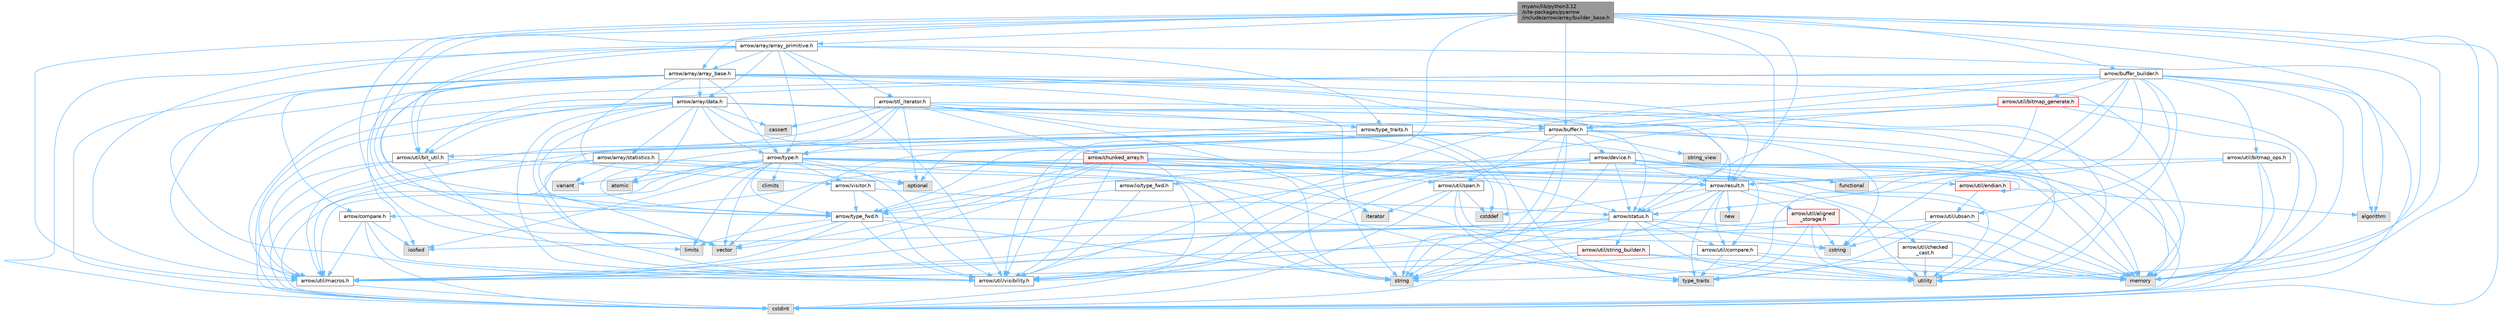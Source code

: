 digraph "myenv/lib/python3.12/site-packages/pyarrow/include/arrow/array/builder_base.h"
{
 // LATEX_PDF_SIZE
  bgcolor="transparent";
  edge [fontname=Helvetica,fontsize=10,labelfontname=Helvetica,labelfontsize=10];
  node [fontname=Helvetica,fontsize=10,shape=box,height=0.2,width=0.4];
  Node1 [id="Node000001",label="myenv/lib/python3.12\l/site-packages/pyarrow\l/include/arrow/array/builder_base.h",height=0.2,width=0.4,color="gray40", fillcolor="grey60", style="filled", fontcolor="black",tooltip=" "];
  Node1 -> Node2 [id="edge1_Node000001_Node000002",color="steelblue1",style="solid",tooltip=" "];
  Node2 [id="Node000002",label="algorithm",height=0.2,width=0.4,color="grey60", fillcolor="#E0E0E0", style="filled",tooltip=" "];
  Node1 -> Node3 [id="edge2_Node000001_Node000003",color="steelblue1",style="solid",tooltip=" "];
  Node3 [id="Node000003",label="cstdint",height=0.2,width=0.4,color="grey60", fillcolor="#E0E0E0", style="filled",tooltip=" "];
  Node1 -> Node4 [id="edge3_Node000001_Node000004",color="steelblue1",style="solid",tooltip=" "];
  Node4 [id="Node000004",label="limits",height=0.2,width=0.4,color="grey60", fillcolor="#E0E0E0", style="filled",tooltip=" "];
  Node1 -> Node5 [id="edge4_Node000001_Node000005",color="steelblue1",style="solid",tooltip=" "];
  Node5 [id="Node000005",label="memory",height=0.2,width=0.4,color="grey60", fillcolor="#E0E0E0", style="filled",tooltip=" "];
  Node1 -> Node6 [id="edge5_Node000001_Node000006",color="steelblue1",style="solid",tooltip=" "];
  Node6 [id="Node000006",label="utility",height=0.2,width=0.4,color="grey60", fillcolor="#E0E0E0", style="filled",tooltip=" "];
  Node1 -> Node7 [id="edge6_Node000001_Node000007",color="steelblue1",style="solid",tooltip=" "];
  Node7 [id="Node000007",label="vector",height=0.2,width=0.4,color="grey60", fillcolor="#E0E0E0", style="filled",tooltip=" "];
  Node1 -> Node8 [id="edge7_Node000001_Node000008",color="steelblue1",style="solid",tooltip=" "];
  Node8 [id="Node000008",label="arrow/array/array_base.h",height=0.2,width=0.4,color="grey40", fillcolor="white", style="filled",URL="$array__base_8h.html",tooltip=" "];
  Node8 -> Node3 [id="edge8_Node000008_Node000003",color="steelblue1",style="solid",tooltip=" "];
  Node8 -> Node9 [id="edge9_Node000008_Node000009",color="steelblue1",style="solid",tooltip=" "];
  Node9 [id="Node000009",label="iosfwd",height=0.2,width=0.4,color="grey60", fillcolor="#E0E0E0", style="filled",tooltip=" "];
  Node8 -> Node5 [id="edge10_Node000008_Node000005",color="steelblue1",style="solid",tooltip=" "];
  Node8 -> Node10 [id="edge11_Node000008_Node000010",color="steelblue1",style="solid",tooltip=" "];
  Node10 [id="Node000010",label="string",height=0.2,width=0.4,color="grey60", fillcolor="#E0E0E0", style="filled",tooltip=" "];
  Node8 -> Node7 [id="edge12_Node000008_Node000007",color="steelblue1",style="solid",tooltip=" "];
  Node8 -> Node11 [id="edge13_Node000008_Node000011",color="steelblue1",style="solid",tooltip=" "];
  Node11 [id="Node000011",label="arrow/array/data.h",height=0.2,width=0.4,color="grey40", fillcolor="white", style="filled",URL="$data_8h.html",tooltip=" "];
  Node11 -> Node12 [id="edge14_Node000011_Node000012",color="steelblue1",style="solid",tooltip=" "];
  Node12 [id="Node000012",label="atomic",height=0.2,width=0.4,color="grey60", fillcolor="#E0E0E0", style="filled",tooltip=" "];
  Node11 -> Node13 [id="edge15_Node000011_Node000013",color="steelblue1",style="solid",tooltip=" "];
  Node13 [id="Node000013",label="cassert",height=0.2,width=0.4,color="grey60", fillcolor="#E0E0E0", style="filled",tooltip=" "];
  Node11 -> Node3 [id="edge16_Node000011_Node000003",color="steelblue1",style="solid",tooltip=" "];
  Node11 -> Node5 [id="edge17_Node000011_Node000005",color="steelblue1",style="solid",tooltip=" "];
  Node11 -> Node6 [id="edge18_Node000011_Node000006",color="steelblue1",style="solid",tooltip=" "];
  Node11 -> Node7 [id="edge19_Node000011_Node000007",color="steelblue1",style="solid",tooltip=" "];
  Node11 -> Node14 [id="edge20_Node000011_Node000014",color="steelblue1",style="solid",tooltip=" "];
  Node14 [id="Node000014",label="arrow/array/statistics.h",height=0.2,width=0.4,color="grey40", fillcolor="white", style="filled",URL="$arrow_2array_2statistics_8h.html",tooltip=" "];
  Node14 -> Node3 [id="edge21_Node000014_Node000003",color="steelblue1",style="solid",tooltip=" "];
  Node14 -> Node15 [id="edge22_Node000014_Node000015",color="steelblue1",style="solid",tooltip=" "];
  Node15 [id="Node000015",label="optional",height=0.2,width=0.4,color="grey60", fillcolor="#E0E0E0", style="filled",tooltip=" "];
  Node14 -> Node10 [id="edge23_Node000014_Node000010",color="steelblue1",style="solid",tooltip=" "];
  Node14 -> Node16 [id="edge24_Node000014_Node000016",color="steelblue1",style="solid",tooltip=" "];
  Node16 [id="Node000016",label="variant",height=0.2,width=0.4,color="grey60", fillcolor="#E0E0E0", style="filled",tooltip=" "];
  Node14 -> Node17 [id="edge25_Node000014_Node000017",color="steelblue1",style="solid",tooltip=" "];
  Node17 [id="Node000017",label="arrow/util/visibility.h",height=0.2,width=0.4,color="grey40", fillcolor="white", style="filled",URL="$include_2arrow_2util_2visibility_8h.html",tooltip=" "];
  Node11 -> Node18 [id="edge26_Node000011_Node000018",color="steelblue1",style="solid",tooltip=" "];
  Node18 [id="Node000018",label="arrow/buffer.h",height=0.2,width=0.4,color="grey40", fillcolor="white", style="filled",URL="$buffer_8h.html",tooltip=" "];
  Node18 -> Node3 [id="edge27_Node000018_Node000003",color="steelblue1",style="solid",tooltip=" "];
  Node18 -> Node19 [id="edge28_Node000018_Node000019",color="steelblue1",style="solid",tooltip=" "];
  Node19 [id="Node000019",label="cstring",height=0.2,width=0.4,color="grey60", fillcolor="#E0E0E0", style="filled",tooltip=" "];
  Node18 -> Node5 [id="edge29_Node000018_Node000005",color="steelblue1",style="solid",tooltip=" "];
  Node18 -> Node15 [id="edge30_Node000018_Node000015",color="steelblue1",style="solid",tooltip=" "];
  Node18 -> Node10 [id="edge31_Node000018_Node000010",color="steelblue1",style="solid",tooltip=" "];
  Node18 -> Node20 [id="edge32_Node000018_Node000020",color="steelblue1",style="solid",tooltip=" "];
  Node20 [id="Node000020",label="string_view",height=0.2,width=0.4,color="grey60", fillcolor="#E0E0E0", style="filled",tooltip=" "];
  Node18 -> Node6 [id="edge33_Node000018_Node000006",color="steelblue1",style="solid",tooltip=" "];
  Node18 -> Node7 [id="edge34_Node000018_Node000007",color="steelblue1",style="solid",tooltip=" "];
  Node18 -> Node21 [id="edge35_Node000018_Node000021",color="steelblue1",style="solid",tooltip=" "];
  Node21 [id="Node000021",label="arrow/device.h",height=0.2,width=0.4,color="grey40", fillcolor="white", style="filled",URL="$device_8h.html",tooltip=" "];
  Node21 -> Node3 [id="edge36_Node000021_Node000003",color="steelblue1",style="solid",tooltip=" "];
  Node21 -> Node22 [id="edge37_Node000021_Node000022",color="steelblue1",style="solid",tooltip=" "];
  Node22 [id="Node000022",label="functional",height=0.2,width=0.4,color="grey60", fillcolor="#E0E0E0", style="filled",tooltip=" "];
  Node21 -> Node5 [id="edge38_Node000021_Node000005",color="steelblue1",style="solid",tooltip=" "];
  Node21 -> Node10 [id="edge39_Node000021_Node000010",color="steelblue1",style="solid",tooltip=" "];
  Node21 -> Node23 [id="edge40_Node000021_Node000023",color="steelblue1",style="solid",tooltip=" "];
  Node23 [id="Node000023",label="arrow/io/type_fwd.h",height=0.2,width=0.4,color="grey40", fillcolor="white", style="filled",URL="$arrow_2io_2type__fwd_8h.html",tooltip=" "];
  Node23 -> Node24 [id="edge41_Node000023_Node000024",color="steelblue1",style="solid",tooltip=" "];
  Node24 [id="Node000024",label="arrow/type_fwd.h",height=0.2,width=0.4,color="grey40", fillcolor="white", style="filled",URL="$arrow_2type__fwd_8h.html",tooltip=" "];
  Node24 -> Node4 [id="edge42_Node000024_Node000004",color="steelblue1",style="solid",tooltip=" "];
  Node24 -> Node5 [id="edge43_Node000024_Node000005",color="steelblue1",style="solid",tooltip=" "];
  Node24 -> Node10 [id="edge44_Node000024_Node000010",color="steelblue1",style="solid",tooltip=" "];
  Node24 -> Node7 [id="edge45_Node000024_Node000007",color="steelblue1",style="solid",tooltip=" "];
  Node24 -> Node25 [id="edge46_Node000024_Node000025",color="steelblue1",style="solid",tooltip=" "];
  Node25 [id="Node000025",label="arrow/util/macros.h",height=0.2,width=0.4,color="grey40", fillcolor="white", style="filled",URL="$macros_8h.html",tooltip=" "];
  Node25 -> Node3 [id="edge47_Node000025_Node000003",color="steelblue1",style="solid",tooltip=" "];
  Node24 -> Node17 [id="edge48_Node000024_Node000017",color="steelblue1",style="solid",tooltip=" "];
  Node23 -> Node17 [id="edge49_Node000023_Node000017",color="steelblue1",style="solid",tooltip=" "];
  Node21 -> Node26 [id="edge50_Node000021_Node000026",color="steelblue1",style="solid",tooltip=" "];
  Node26 [id="Node000026",label="arrow/result.h",height=0.2,width=0.4,color="grey40", fillcolor="white", style="filled",URL="$result_8h.html",tooltip=" "];
  Node26 -> Node27 [id="edge51_Node000026_Node000027",color="steelblue1",style="solid",tooltip=" "];
  Node27 [id="Node000027",label="cstddef",height=0.2,width=0.4,color="grey60", fillcolor="#E0E0E0", style="filled",tooltip=" "];
  Node26 -> Node28 [id="edge52_Node000026_Node000028",color="steelblue1",style="solid",tooltip=" "];
  Node28 [id="Node000028",label="new",height=0.2,width=0.4,color="grey60", fillcolor="#E0E0E0", style="filled",tooltip=" "];
  Node26 -> Node10 [id="edge53_Node000026_Node000010",color="steelblue1",style="solid",tooltip=" "];
  Node26 -> Node29 [id="edge54_Node000026_Node000029",color="steelblue1",style="solid",tooltip=" "];
  Node29 [id="Node000029",label="type_traits",height=0.2,width=0.4,color="grey60", fillcolor="#E0E0E0", style="filled",tooltip=" "];
  Node26 -> Node6 [id="edge55_Node000026_Node000006",color="steelblue1",style="solid",tooltip=" "];
  Node26 -> Node30 [id="edge56_Node000026_Node000030",color="steelblue1",style="solid",tooltip=" "];
  Node30 [id="Node000030",label="arrow/status.h",height=0.2,width=0.4,color="grey40", fillcolor="white", style="filled",URL="$status_8h.html",tooltip=" "];
  Node30 -> Node19 [id="edge57_Node000030_Node000019",color="steelblue1",style="solid",tooltip=" "];
  Node30 -> Node9 [id="edge58_Node000030_Node000009",color="steelblue1",style="solid",tooltip=" "];
  Node30 -> Node5 [id="edge59_Node000030_Node000005",color="steelblue1",style="solid",tooltip=" "];
  Node30 -> Node10 [id="edge60_Node000030_Node000010",color="steelblue1",style="solid",tooltip=" "];
  Node30 -> Node6 [id="edge61_Node000030_Node000006",color="steelblue1",style="solid",tooltip=" "];
  Node30 -> Node31 [id="edge62_Node000030_Node000031",color="steelblue1",style="solid",tooltip=" "];
  Node31 [id="Node000031",label="arrow/util/compare.h",height=0.2,width=0.4,color="grey40", fillcolor="white", style="filled",URL="$util_2compare_8h.html",tooltip=" "];
  Node31 -> Node5 [id="edge63_Node000031_Node000005",color="steelblue1",style="solid",tooltip=" "];
  Node31 -> Node29 [id="edge64_Node000031_Node000029",color="steelblue1",style="solid",tooltip=" "];
  Node31 -> Node6 [id="edge65_Node000031_Node000006",color="steelblue1",style="solid",tooltip=" "];
  Node31 -> Node25 [id="edge66_Node000031_Node000025",color="steelblue1",style="solid",tooltip=" "];
  Node30 -> Node25 [id="edge67_Node000030_Node000025",color="steelblue1",style="solid",tooltip=" "];
  Node30 -> Node32 [id="edge68_Node000030_Node000032",color="steelblue1",style="solid",tooltip=" "];
  Node32 [id="Node000032",label="arrow/util/string_builder.h",height=0.2,width=0.4,color="red", fillcolor="#FFF0F0", style="filled",URL="$string__builder_8h.html",tooltip=" "];
  Node32 -> Node5 [id="edge69_Node000032_Node000005",color="steelblue1",style="solid",tooltip=" "];
  Node32 -> Node10 [id="edge70_Node000032_Node000010",color="steelblue1",style="solid",tooltip=" "];
  Node32 -> Node6 [id="edge71_Node000032_Node000006",color="steelblue1",style="solid",tooltip=" "];
  Node32 -> Node17 [id="edge72_Node000032_Node000017",color="steelblue1",style="solid",tooltip=" "];
  Node30 -> Node17 [id="edge73_Node000030_Node000017",color="steelblue1",style="solid",tooltip=" "];
  Node26 -> Node34 [id="edge74_Node000026_Node000034",color="steelblue1",style="solid",tooltip=" "];
  Node34 [id="Node000034",label="arrow/util/aligned\l_storage.h",height=0.2,width=0.4,color="red", fillcolor="#FFF0F0", style="filled",URL="$aligned__storage_8h.html",tooltip=" "];
  Node34 -> Node19 [id="edge75_Node000034_Node000019",color="steelblue1",style="solid",tooltip=" "];
  Node34 -> Node29 [id="edge76_Node000034_Node000029",color="steelblue1",style="solid",tooltip=" "];
  Node34 -> Node6 [id="edge77_Node000034_Node000006",color="steelblue1",style="solid",tooltip=" "];
  Node34 -> Node25 [id="edge78_Node000034_Node000025",color="steelblue1",style="solid",tooltip=" "];
  Node26 -> Node31 [id="edge79_Node000026_Node000031",color="steelblue1",style="solid",tooltip=" "];
  Node21 -> Node30 [id="edge80_Node000021_Node000030",color="steelblue1",style="solid",tooltip=" "];
  Node21 -> Node24 [id="edge81_Node000021_Node000024",color="steelblue1",style="solid",tooltip=" "];
  Node21 -> Node31 [id="edge82_Node000021_Node000031",color="steelblue1",style="solid",tooltip=" "];
  Node21 -> Node25 [id="edge83_Node000021_Node000025",color="steelblue1",style="solid",tooltip=" "];
  Node21 -> Node17 [id="edge84_Node000021_Node000017",color="steelblue1",style="solid",tooltip=" "];
  Node18 -> Node30 [id="edge85_Node000018_Node000030",color="steelblue1",style="solid",tooltip=" "];
  Node18 -> Node24 [id="edge86_Node000018_Node000024",color="steelblue1",style="solid",tooltip=" "];
  Node18 -> Node25 [id="edge87_Node000018_Node000025",color="steelblue1",style="solid",tooltip=" "];
  Node18 -> Node36 [id="edge88_Node000018_Node000036",color="steelblue1",style="solid",tooltip=" "];
  Node36 [id="Node000036",label="arrow/util/span.h",height=0.2,width=0.4,color="grey40", fillcolor="white", style="filled",URL="$span_8h.html",tooltip=" "];
  Node36 -> Node27 [id="edge89_Node000036_Node000027",color="steelblue1",style="solid",tooltip=" "];
  Node36 -> Node3 [id="edge90_Node000036_Node000003",color="steelblue1",style="solid",tooltip=" "];
  Node36 -> Node19 [id="edge91_Node000036_Node000019",color="steelblue1",style="solid",tooltip=" "];
  Node36 -> Node37 [id="edge92_Node000036_Node000037",color="steelblue1",style="solid",tooltip=" "];
  Node37 [id="Node000037",label="iterator",height=0.2,width=0.4,color="grey60", fillcolor="#E0E0E0", style="filled",tooltip=" "];
  Node36 -> Node29 [id="edge93_Node000036_Node000029",color="steelblue1",style="solid",tooltip=" "];
  Node18 -> Node17 [id="edge94_Node000018_Node000017",color="steelblue1",style="solid",tooltip=" "];
  Node11 -> Node26 [id="edge95_Node000011_Node000026",color="steelblue1",style="solid",tooltip=" "];
  Node11 -> Node38 [id="edge96_Node000011_Node000038",color="steelblue1",style="solid",tooltip=" "];
  Node38 [id="Node000038",label="arrow/type.h",height=0.2,width=0.4,color="grey40", fillcolor="white", style="filled",URL="$type_8h.html",tooltip=" "];
  Node38 -> Node12 [id="edge97_Node000038_Node000012",color="steelblue1",style="solid",tooltip=" "];
  Node38 -> Node39 [id="edge98_Node000038_Node000039",color="steelblue1",style="solid",tooltip=" "];
  Node39 [id="Node000039",label="climits",height=0.2,width=0.4,color="grey60", fillcolor="#E0E0E0", style="filled",tooltip=" "];
  Node38 -> Node3 [id="edge99_Node000038_Node000003",color="steelblue1",style="solid",tooltip=" "];
  Node38 -> Node9 [id="edge100_Node000038_Node000009",color="steelblue1",style="solid",tooltip=" "];
  Node38 -> Node4 [id="edge101_Node000038_Node000004",color="steelblue1",style="solid",tooltip=" "];
  Node38 -> Node5 [id="edge102_Node000038_Node000005",color="steelblue1",style="solid",tooltip=" "];
  Node38 -> Node15 [id="edge103_Node000038_Node000015",color="steelblue1",style="solid",tooltip=" "];
  Node38 -> Node10 [id="edge104_Node000038_Node000010",color="steelblue1",style="solid",tooltip=" "];
  Node38 -> Node6 [id="edge105_Node000038_Node000006",color="steelblue1",style="solid",tooltip=" "];
  Node38 -> Node16 [id="edge106_Node000038_Node000016",color="steelblue1",style="solid",tooltip=" "];
  Node38 -> Node7 [id="edge107_Node000038_Node000007",color="steelblue1",style="solid",tooltip=" "];
  Node38 -> Node26 [id="edge108_Node000038_Node000026",color="steelblue1",style="solid",tooltip=" "];
  Node38 -> Node24 [id="edge109_Node000038_Node000024",color="steelblue1",style="solid",tooltip=" "];
  Node38 -> Node40 [id="edge110_Node000038_Node000040",color="steelblue1",style="solid",tooltip=" "];
  Node40 [id="Node000040",label="arrow/util/checked\l_cast.h",height=0.2,width=0.4,color="grey40", fillcolor="white", style="filled",URL="$checked__cast_8h.html",tooltip=" "];
  Node40 -> Node5 [id="edge111_Node000040_Node000005",color="steelblue1",style="solid",tooltip=" "];
  Node40 -> Node29 [id="edge112_Node000040_Node000029",color="steelblue1",style="solid",tooltip=" "];
  Node40 -> Node6 [id="edge113_Node000040_Node000006",color="steelblue1",style="solid",tooltip=" "];
  Node38 -> Node41 [id="edge114_Node000038_Node000041",color="steelblue1",style="solid",tooltip=" "];
  Node41 [id="Node000041",label="arrow/util/endian.h",height=0.2,width=0.4,color="red", fillcolor="#FFF0F0", style="filled",URL="$endian_8h.html",tooltip=" "];
  Node41 -> Node41 [id="edge115_Node000041_Node000041",color="steelblue1",style="solid",tooltip=" "];
  Node41 -> Node2 [id="edge116_Node000041_Node000002",color="steelblue1",style="solid",tooltip=" "];
  Node41 -> Node44 [id="edge117_Node000041_Node000044",color="steelblue1",style="solid",tooltip=" "];
  Node44 [id="Node000044",label="arrow/util/ubsan.h",height=0.2,width=0.4,color="grey40", fillcolor="white", style="filled",URL="$ubsan_8h.html",tooltip=" "];
  Node44 -> Node19 [id="edge118_Node000044_Node000019",color="steelblue1",style="solid",tooltip=" "];
  Node44 -> Node5 [id="edge119_Node000044_Node000005",color="steelblue1",style="solid",tooltip=" "];
  Node44 -> Node29 [id="edge120_Node000044_Node000029",color="steelblue1",style="solid",tooltip=" "];
  Node44 -> Node25 [id="edge121_Node000044_Node000025",color="steelblue1",style="solid",tooltip=" "];
  Node38 -> Node25 [id="edge122_Node000038_Node000025",color="steelblue1",style="solid",tooltip=" "];
  Node38 -> Node17 [id="edge123_Node000038_Node000017",color="steelblue1",style="solid",tooltip=" "];
  Node38 -> Node45 [id="edge124_Node000038_Node000045",color="steelblue1",style="solid",tooltip=" "];
  Node45 [id="Node000045",label="arrow/visitor.h",height=0.2,width=0.4,color="grey40", fillcolor="white", style="filled",URL="$visitor_8h.html",tooltip=" "];
  Node45 -> Node30 [id="edge125_Node000045_Node000030",color="steelblue1",style="solid",tooltip=" "];
  Node45 -> Node24 [id="edge126_Node000045_Node000024",color="steelblue1",style="solid",tooltip=" "];
  Node45 -> Node17 [id="edge127_Node000045_Node000017",color="steelblue1",style="solid",tooltip=" "];
  Node11 -> Node24 [id="edge128_Node000011_Node000024",color="steelblue1",style="solid",tooltip=" "];
  Node11 -> Node46 [id="edge129_Node000011_Node000046",color="steelblue1",style="solid",tooltip=" "];
  Node46 [id="Node000046",label="arrow/util/bit_util.h",height=0.2,width=0.4,color="grey40", fillcolor="white", style="filled",URL="$bit__util_8h.html",tooltip=" "];
  Node46 -> Node3 [id="edge130_Node000046_Node000003",color="steelblue1",style="solid",tooltip=" "];
  Node46 -> Node29 [id="edge131_Node000046_Node000029",color="steelblue1",style="solid",tooltip=" "];
  Node46 -> Node25 [id="edge132_Node000046_Node000025",color="steelblue1",style="solid",tooltip=" "];
  Node46 -> Node17 [id="edge133_Node000046_Node000017",color="steelblue1",style="solid",tooltip=" "];
  Node11 -> Node25 [id="edge134_Node000011_Node000025",color="steelblue1",style="solid",tooltip=" "];
  Node11 -> Node36 [id="edge135_Node000011_Node000036",color="steelblue1",style="solid",tooltip=" "];
  Node11 -> Node17 [id="edge136_Node000011_Node000017",color="steelblue1",style="solid",tooltip=" "];
  Node8 -> Node18 [id="edge137_Node000008_Node000018",color="steelblue1",style="solid",tooltip=" "];
  Node8 -> Node47 [id="edge138_Node000008_Node000047",color="steelblue1",style="solid",tooltip=" "];
  Node47 [id="Node000047",label="arrow/compare.h",height=0.2,width=0.4,color="grey40", fillcolor="white", style="filled",URL="$compare_8h.html",tooltip=" "];
  Node47 -> Node3 [id="edge139_Node000047_Node000003",color="steelblue1",style="solid",tooltip=" "];
  Node47 -> Node9 [id="edge140_Node000047_Node000009",color="steelblue1",style="solid",tooltip=" "];
  Node47 -> Node25 [id="edge141_Node000047_Node000025",color="steelblue1",style="solid",tooltip=" "];
  Node47 -> Node17 [id="edge142_Node000047_Node000017",color="steelblue1",style="solid",tooltip=" "];
  Node8 -> Node26 [id="edge143_Node000008_Node000026",color="steelblue1",style="solid",tooltip=" "];
  Node8 -> Node30 [id="edge144_Node000008_Node000030",color="steelblue1",style="solid",tooltip=" "];
  Node8 -> Node38 [id="edge145_Node000008_Node000038",color="steelblue1",style="solid",tooltip=" "];
  Node8 -> Node46 [id="edge146_Node000008_Node000046",color="steelblue1",style="solid",tooltip=" "];
  Node8 -> Node25 [id="edge147_Node000008_Node000025",color="steelblue1",style="solid",tooltip=" "];
  Node8 -> Node17 [id="edge148_Node000008_Node000017",color="steelblue1",style="solid",tooltip=" "];
  Node8 -> Node45 [id="edge149_Node000008_Node000045",color="steelblue1",style="solid",tooltip=" "];
  Node1 -> Node48 [id="edge150_Node000001_Node000048",color="steelblue1",style="solid",tooltip=" "];
  Node48 [id="Node000048",label="arrow/array/array_primitive.h",height=0.2,width=0.4,color="grey40", fillcolor="white", style="filled",URL="$array__primitive_8h.html",tooltip=" "];
  Node48 -> Node3 [id="edge151_Node000048_Node000003",color="steelblue1",style="solid",tooltip=" "];
  Node48 -> Node5 [id="edge152_Node000048_Node000005",color="steelblue1",style="solid",tooltip=" "];
  Node48 -> Node8 [id="edge153_Node000048_Node000008",color="steelblue1",style="solid",tooltip=" "];
  Node48 -> Node11 [id="edge154_Node000048_Node000011",color="steelblue1",style="solid",tooltip=" "];
  Node48 -> Node49 [id="edge155_Node000048_Node000049",color="steelblue1",style="solid",tooltip=" "];
  Node49 [id="Node000049",label="arrow/stl_iterator.h",height=0.2,width=0.4,color="grey40", fillcolor="white", style="filled",URL="$stl__iterator_8h.html",tooltip=" "];
  Node49 -> Node13 [id="edge156_Node000049_Node000013",color="steelblue1",style="solid",tooltip=" "];
  Node49 -> Node27 [id="edge157_Node000049_Node000027",color="steelblue1",style="solid",tooltip=" "];
  Node49 -> Node37 [id="edge158_Node000049_Node000037",color="steelblue1",style="solid",tooltip=" "];
  Node49 -> Node15 [id="edge159_Node000049_Node000015",color="steelblue1",style="solid",tooltip=" "];
  Node49 -> Node6 [id="edge160_Node000049_Node000006",color="steelblue1",style="solid",tooltip=" "];
  Node49 -> Node50 [id="edge161_Node000049_Node000050",color="steelblue1",style="solid",tooltip=" "];
  Node50 [id="Node000050",label="arrow/chunked_array.h",height=0.2,width=0.4,color="red", fillcolor="#FFF0F0", style="filled",URL="$chunked__array_8h.html",tooltip=" "];
  Node50 -> Node3 [id="edge162_Node000050_Node000003",color="steelblue1",style="solid",tooltip=" "];
  Node50 -> Node5 [id="edge163_Node000050_Node000005",color="steelblue1",style="solid",tooltip=" "];
  Node50 -> Node10 [id="edge164_Node000050_Node000010",color="steelblue1",style="solid",tooltip=" "];
  Node50 -> Node6 [id="edge165_Node000050_Node000006",color="steelblue1",style="solid",tooltip=" "];
  Node50 -> Node7 [id="edge166_Node000050_Node000007",color="steelblue1",style="solid",tooltip=" "];
  Node50 -> Node47 [id="edge167_Node000050_Node000047",color="steelblue1",style="solid",tooltip=" "];
  Node50 -> Node26 [id="edge168_Node000050_Node000026",color="steelblue1",style="solid",tooltip=" "];
  Node50 -> Node30 [id="edge169_Node000050_Node000030",color="steelblue1",style="solid",tooltip=" "];
  Node50 -> Node24 [id="edge170_Node000050_Node000024",color="steelblue1",style="solid",tooltip=" "];
  Node50 -> Node25 [id="edge171_Node000050_Node000025",color="steelblue1",style="solid",tooltip=" "];
  Node50 -> Node17 [id="edge172_Node000050_Node000017",color="steelblue1",style="solid",tooltip=" "];
  Node49 -> Node38 [id="edge173_Node000049_Node000038",color="steelblue1",style="solid",tooltip=" "];
  Node49 -> Node24 [id="edge174_Node000049_Node000024",color="steelblue1",style="solid",tooltip=" "];
  Node49 -> Node54 [id="edge175_Node000049_Node000054",color="steelblue1",style="solid",tooltip=" "];
  Node54 [id="Node000054",label="arrow/type_traits.h",height=0.2,width=0.4,color="grey40", fillcolor="white", style="filled",URL="$include_2arrow_2type__traits_8h.html",tooltip=" "];
  Node54 -> Node5 [id="edge176_Node000054_Node000005",color="steelblue1",style="solid",tooltip=" "];
  Node54 -> Node10 [id="edge177_Node000054_Node000010",color="steelblue1",style="solid",tooltip=" "];
  Node54 -> Node29 [id="edge178_Node000054_Node000029",color="steelblue1",style="solid",tooltip=" "];
  Node54 -> Node7 [id="edge179_Node000054_Node000007",color="steelblue1",style="solid",tooltip=" "];
  Node54 -> Node38 [id="edge180_Node000054_Node000038",color="steelblue1",style="solid",tooltip=" "];
  Node54 -> Node46 [id="edge181_Node000054_Node000046",color="steelblue1",style="solid",tooltip=" "];
  Node49 -> Node25 [id="edge182_Node000049_Node000025",color="steelblue1",style="solid",tooltip=" "];
  Node48 -> Node38 [id="edge183_Node000048_Node000038",color="steelblue1",style="solid",tooltip=" "];
  Node48 -> Node24 [id="edge184_Node000048_Node000024",color="steelblue1",style="solid",tooltip=" "];
  Node48 -> Node54 [id="edge185_Node000048_Node000054",color="steelblue1",style="solid",tooltip=" "];
  Node48 -> Node46 [id="edge186_Node000048_Node000046",color="steelblue1",style="solid",tooltip=" "];
  Node48 -> Node25 [id="edge187_Node000048_Node000025",color="steelblue1",style="solid",tooltip=" "];
  Node48 -> Node17 [id="edge188_Node000048_Node000017",color="steelblue1",style="solid",tooltip=" "];
  Node1 -> Node18 [id="edge189_Node000001_Node000018",color="steelblue1",style="solid",tooltip=" "];
  Node1 -> Node55 [id="edge190_Node000001_Node000055",color="steelblue1",style="solid",tooltip=" "];
  Node55 [id="Node000055",label="arrow/buffer_builder.h",height=0.2,width=0.4,color="grey40", fillcolor="white", style="filled",URL="$buffer__builder_8h.html",tooltip=" "];
  Node55 -> Node2 [id="edge191_Node000055_Node000002",color="steelblue1",style="solid",tooltip=" "];
  Node55 -> Node3 [id="edge192_Node000055_Node000003",color="steelblue1",style="solid",tooltip=" "];
  Node55 -> Node19 [id="edge193_Node000055_Node000019",color="steelblue1",style="solid",tooltip=" "];
  Node55 -> Node5 [id="edge194_Node000055_Node000005",color="steelblue1",style="solid",tooltip=" "];
  Node55 -> Node10 [id="edge195_Node000055_Node000010",color="steelblue1",style="solid",tooltip=" "];
  Node55 -> Node6 [id="edge196_Node000055_Node000006",color="steelblue1",style="solid",tooltip=" "];
  Node55 -> Node18 [id="edge197_Node000055_Node000018",color="steelblue1",style="solid",tooltip=" "];
  Node55 -> Node30 [id="edge198_Node000055_Node000030",color="steelblue1",style="solid",tooltip=" "];
  Node55 -> Node46 [id="edge199_Node000055_Node000046",color="steelblue1",style="solid",tooltip=" "];
  Node55 -> Node56 [id="edge200_Node000055_Node000056",color="steelblue1",style="solid",tooltip=" "];
  Node56 [id="Node000056",label="arrow/util/bitmap_generate.h",height=0.2,width=0.4,color="red", fillcolor="#FFF0F0", style="filled",URL="$bitmap__generate_8h.html",tooltip=" "];
  Node56 -> Node3 [id="edge201_Node000056_Node000003",color="steelblue1",style="solid",tooltip=" "];
  Node56 -> Node5 [id="edge202_Node000056_Node000005",color="steelblue1",style="solid",tooltip=" "];
  Node56 -> Node18 [id="edge203_Node000056_Node000018",color="steelblue1",style="solid",tooltip=" "];
  Node56 -> Node26 [id="edge204_Node000056_Node000026",color="steelblue1",style="solid",tooltip=" "];
  Node56 -> Node46 [id="edge205_Node000056_Node000046",color="steelblue1",style="solid",tooltip=" "];
  Node56 -> Node17 [id="edge206_Node000056_Node000017",color="steelblue1",style="solid",tooltip=" "];
  Node55 -> Node58 [id="edge207_Node000055_Node000058",color="steelblue1",style="solid",tooltip=" "];
  Node58 [id="Node000058",label="arrow/util/bitmap_ops.h",height=0.2,width=0.4,color="grey40", fillcolor="white", style="filled",URL="$bitmap__ops_8h.html",tooltip=" "];
  Node58 -> Node3 [id="edge208_Node000058_Node000003",color="steelblue1",style="solid",tooltip=" "];
  Node58 -> Node5 [id="edge209_Node000058_Node000005",color="steelblue1",style="solid",tooltip=" "];
  Node58 -> Node26 [id="edge210_Node000058_Node000026",color="steelblue1",style="solid",tooltip=" "];
  Node58 -> Node17 [id="edge211_Node000058_Node000017",color="steelblue1",style="solid",tooltip=" "];
  Node55 -> Node25 [id="edge212_Node000055_Node000025",color="steelblue1",style="solid",tooltip=" "];
  Node55 -> Node44 [id="edge213_Node000055_Node000044",color="steelblue1",style="solid",tooltip=" "];
  Node55 -> Node17 [id="edge214_Node000055_Node000017",color="steelblue1",style="solid",tooltip=" "];
  Node1 -> Node26 [id="edge215_Node000001_Node000026",color="steelblue1",style="solid",tooltip=" "];
  Node1 -> Node30 [id="edge216_Node000001_Node000030",color="steelblue1",style="solid",tooltip=" "];
  Node1 -> Node24 [id="edge217_Node000001_Node000024",color="steelblue1",style="solid",tooltip=" "];
  Node1 -> Node25 [id="edge218_Node000001_Node000025",color="steelblue1",style="solid",tooltip=" "];
  Node1 -> Node17 [id="edge219_Node000001_Node000017",color="steelblue1",style="solid",tooltip=" "];
}
